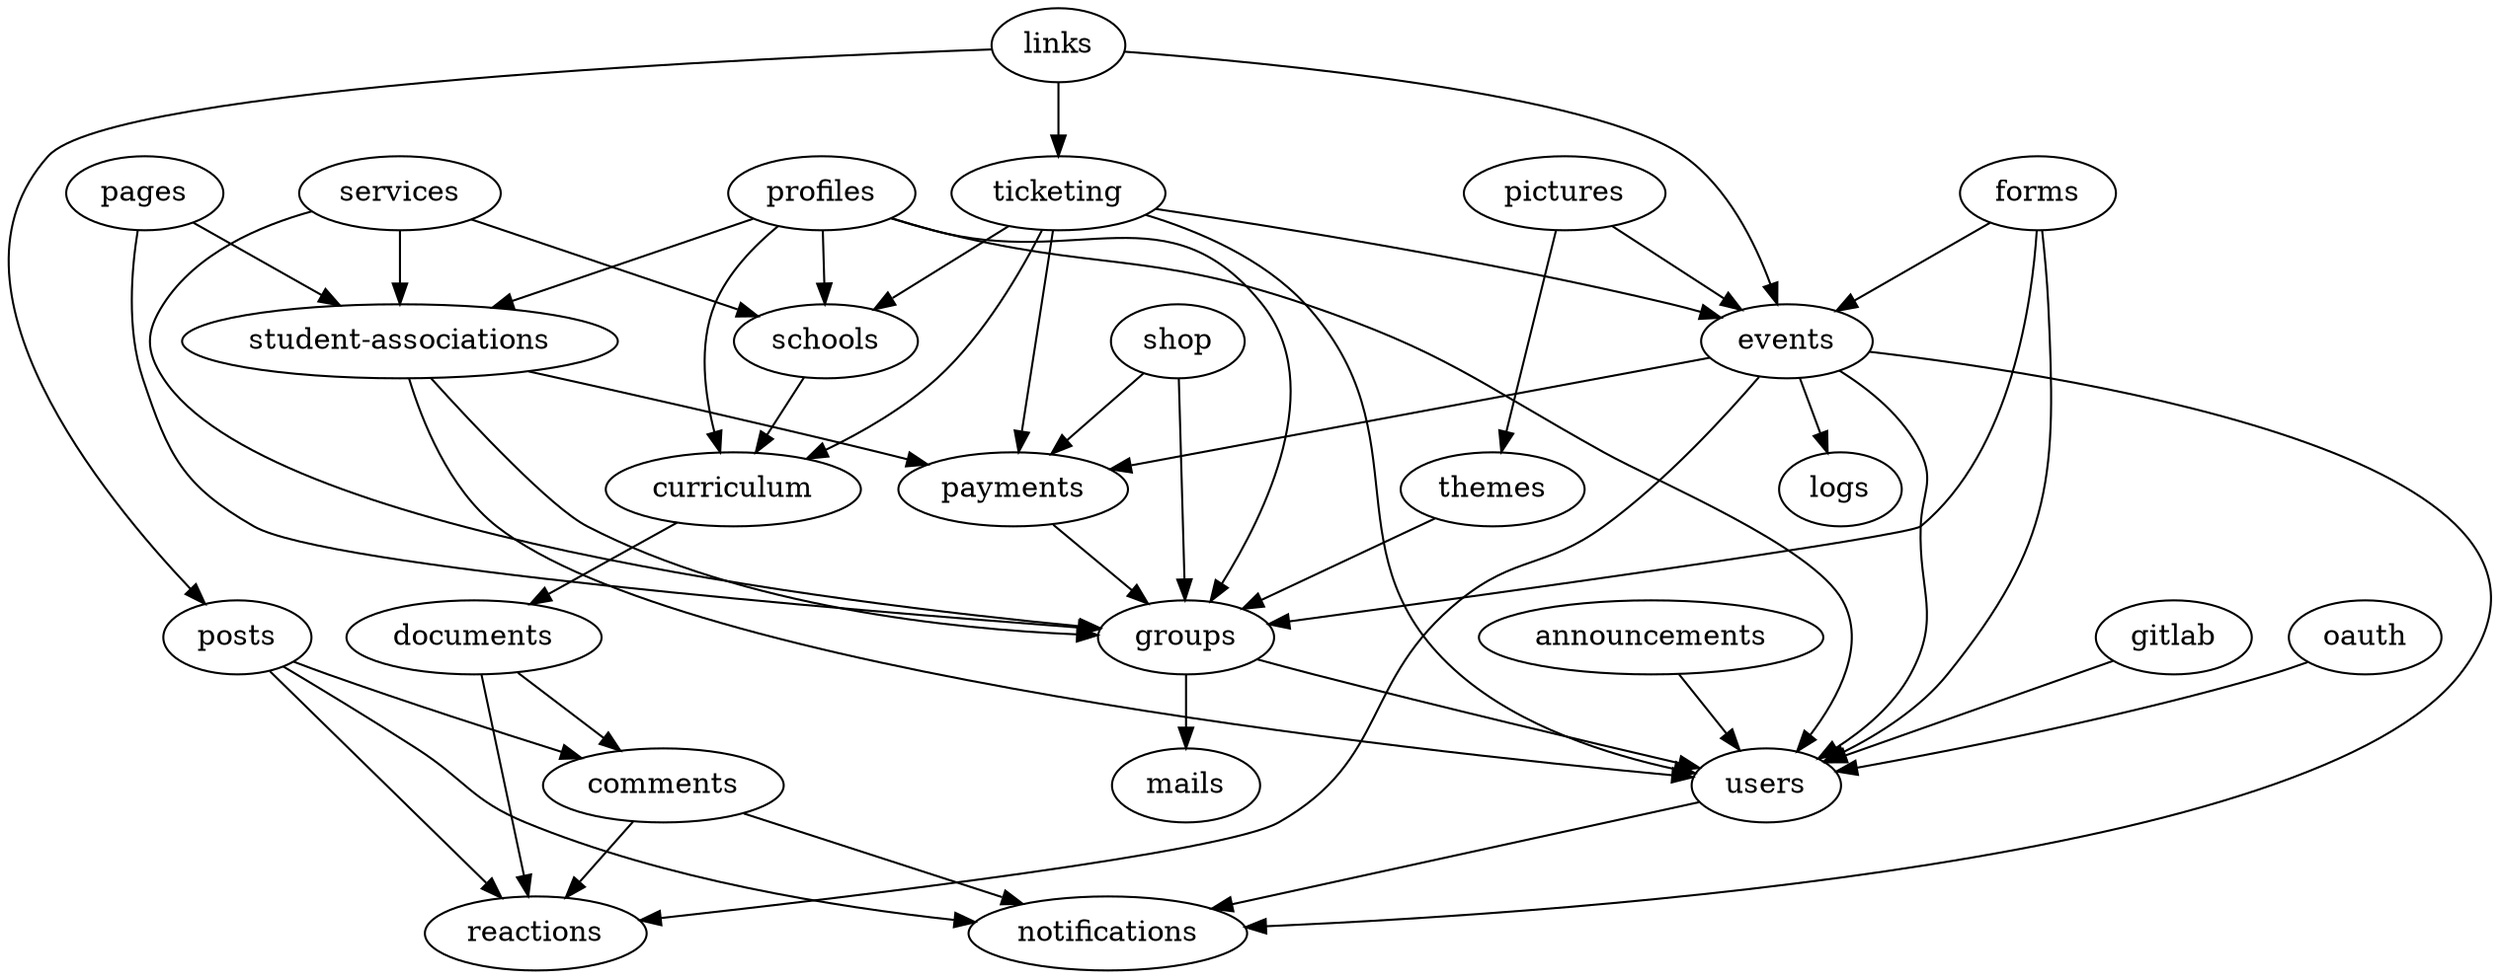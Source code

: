 strict digraph ImportGraph {
    "announcements" -> "users";
    "comments" -> "notifications";
    "comments" -> "reactions";
    "curriculum" -> "documents";
    "documents" -> "comments";
    "documents" -> "reactions";
    "events" -> "logs";
    "events" -> "notifications";
    "events" -> "payments";
    "events" -> "reactions";
    "events" -> "users";
    "forms" -> "events";
    "forms" -> "groups";
    "forms" -> "users";
    "gitlab" -> "users";
    "groups" -> "mails";
    "groups" -> "users";
    "links" -> "events";
    "links" -> "posts";
    "links" -> "ticketing";
    "oauth" -> "users";
    "pages" -> "groups";
    "pages" -> "student-associations";
    "payments" -> "groups";
    "pictures" -> "events";
    "pictures" -> "themes";
    "posts" -> "comments";
    "posts" -> "notifications";
    "posts" -> "reactions";
    "profiles" -> "curriculum";
    "profiles" -> "groups";
    "profiles" -> "schools";
    "profiles" -> "student-associations";
    "profiles" -> "users";
    "schools" -> "curriculum";
    "services" -> "groups";
    "services" -> "schools";
    "services" -> "student-associations";
    "shop" -> "groups";
    "shop" -> "payments";
    "student-associations" -> "groups";
    "student-associations" -> "payments";
    "student-associations" -> "users";
    "themes" -> "groups";
    "ticketing" -> "curriculum";
    "ticketing" -> "events";
    "ticketing" -> "payments";
    "ticketing" -> "schools";
    "ticketing" -> "users";
    "users" -> "notifications";
}